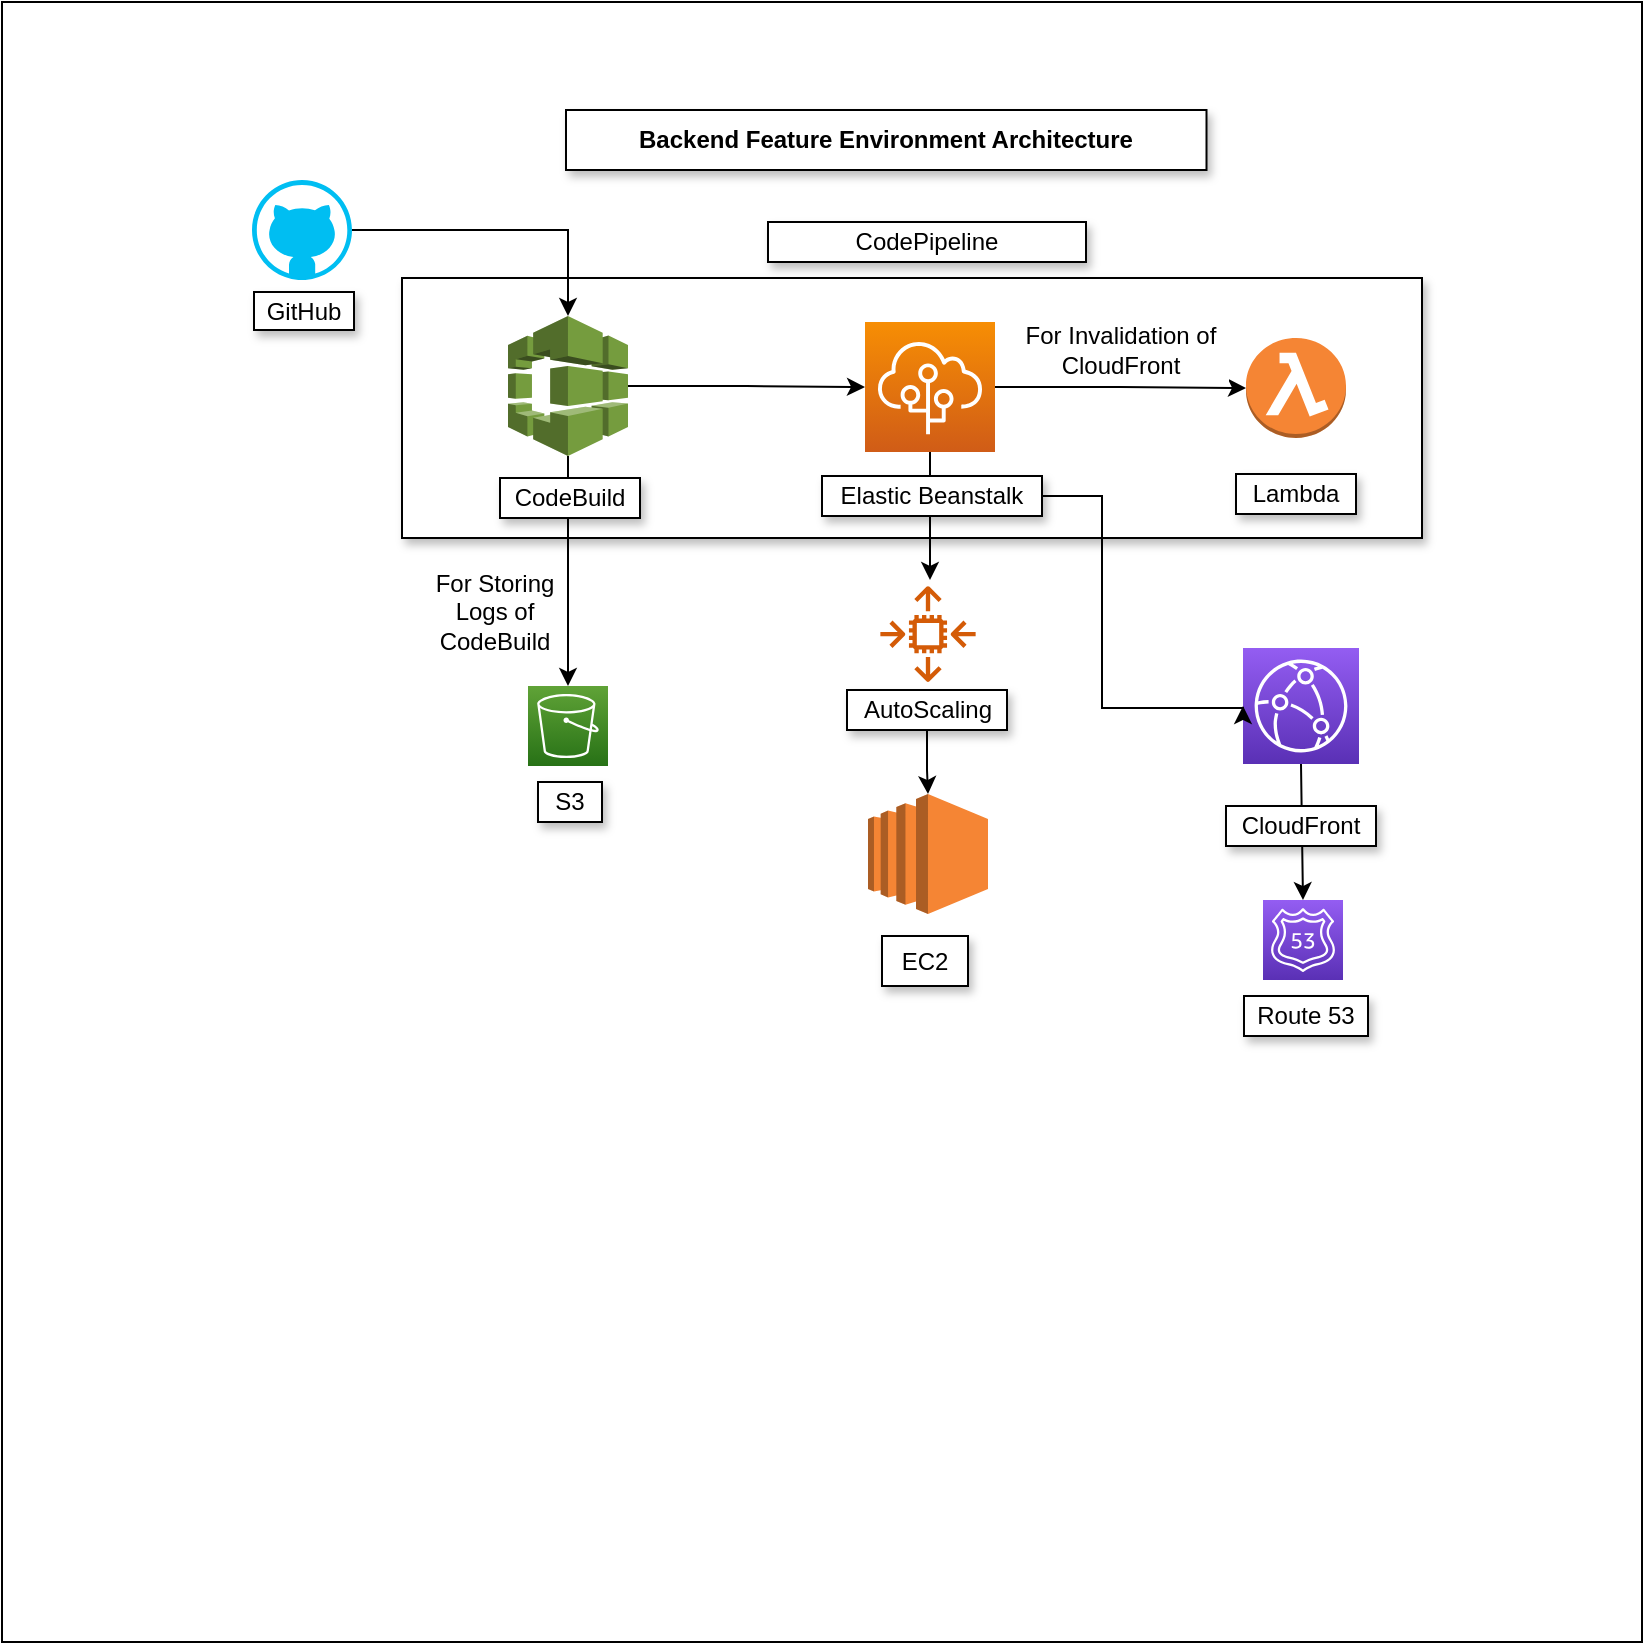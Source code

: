 <mxfile version="20.2.2" type="github">
  <diagram id="Ht1M8jgEwFfnCIfOTk4-" name="Page-1">
    <mxGraphModel dx="946" dy="533" grid="1" gridSize="10" guides="1" tooltips="1" connect="1" arrows="1" fold="1" page="1" pageScale="1" pageWidth="1169" pageHeight="827" math="0" shadow="0">
      <root>
        <mxCell id="0" />
        <mxCell id="1" parent="0" />
        <mxCell id="WpAioB1oIcQafXRasI7H-4" value="" style="whiteSpace=wrap;html=1;aspect=fixed;" vertex="1" parent="1">
          <mxGeometry x="180" y="10" width="820" height="820" as="geometry" />
        </mxCell>
        <mxCell id="WpAioB1oIcQafXRasI7H-12" value="" style="sketch=0;outlineConnect=0;fontColor=#232F3E;gradientColor=none;fillColor=#D45B07;strokeColor=none;dashed=0;verticalLabelPosition=bottom;verticalAlign=top;align=center;html=1;fontSize=12;fontStyle=0;aspect=fixed;pointerEvents=1;shape=mxgraph.aws4.auto_scaling2;" vertex="1" parent="1">
          <mxGeometry x="619" y="302" width="48" height="48" as="geometry" />
        </mxCell>
        <mxCell id="WpAioB1oIcQafXRasI7H-54" value="" style="edgeStyle=orthogonalEdgeStyle;rounded=0;orthogonalLoop=1;jettySize=auto;html=1;" edge="1" parent="1" source="WpAioB1oIcQafXRasI7H-13" target="WpAioB1oIcQafXRasI7H-14">
          <mxGeometry relative="1" as="geometry" />
        </mxCell>
        <mxCell id="WpAioB1oIcQafXRasI7H-13" value="AutoScaling" style="rounded=0;whiteSpace=wrap;html=1;shadow=1;" vertex="1" parent="1">
          <mxGeometry x="602.5" y="354" width="80" height="20" as="geometry" />
        </mxCell>
        <mxCell id="WpAioB1oIcQafXRasI7H-14" value="" style="outlineConnect=0;dashed=0;verticalLabelPosition=bottom;verticalAlign=top;align=center;html=1;shape=mxgraph.aws3.ec2;fillColor=#F58534;gradientColor=none;" vertex="1" parent="1">
          <mxGeometry x="613" y="406" width="60" height="60" as="geometry" />
        </mxCell>
        <mxCell id="WpAioB1oIcQafXRasI7H-15" value="EC2" style="rounded=0;whiteSpace=wrap;html=1;shadow=1;" vertex="1" parent="1">
          <mxGeometry x="620" y="477" width="43" height="25" as="geometry" />
        </mxCell>
        <mxCell id="WpAioB1oIcQafXRasI7H-18" value="" style="sketch=0;points=[[0,0,0],[0.25,0,0],[0.5,0,0],[0.75,0,0],[1,0,0],[0,1,0],[0.25,1,0],[0.5,1,0],[0.75,1,0],[1,1,0],[0,0.25,0],[0,0.5,0],[0,0.75,0],[1,0.25,0],[1,0.5,0],[1,0.75,0]];outlineConnect=0;fontColor=#232F3E;gradientColor=#60A337;gradientDirection=north;fillColor=#277116;strokeColor=#ffffff;dashed=0;verticalLabelPosition=bottom;verticalAlign=top;align=center;html=1;fontSize=12;fontStyle=0;aspect=fixed;shape=mxgraph.aws4.resourceIcon;resIcon=mxgraph.aws4.s3;" vertex="1" parent="1">
          <mxGeometry x="443" y="352" width="40" height="40" as="geometry" />
        </mxCell>
        <mxCell id="WpAioB1oIcQafXRasI7H-59" value="" style="edgeStyle=orthogonalEdgeStyle;rounded=0;orthogonalLoop=1;jettySize=auto;html=1;entryX=0.5;entryY=0;entryDx=0;entryDy=0;entryPerimeter=0;" edge="1" parent="1" target="WpAioB1oIcQafXRasI7H-57">
          <mxGeometry relative="1" as="geometry">
            <mxPoint x="829.5" y="391" as="sourcePoint" />
            <mxPoint x="829.5" y="452" as="targetPoint" />
          </mxGeometry>
        </mxCell>
        <mxCell id="WpAioB1oIcQafXRasI7H-21" value="" style="sketch=0;points=[[0,0,0],[0.25,0,0],[0.5,0,0],[0.75,0,0],[1,0,0],[0,1,0],[0.25,1,0],[0.5,1,0],[0.75,1,0],[1,1,0],[0,0.25,0],[0,0.5,0],[0,0.75,0],[1,0.25,0],[1,0.5,0],[1,0.75,0]];outlineConnect=0;fontColor=#232F3E;gradientColor=#945DF2;gradientDirection=north;fillColor=#5A30B5;strokeColor=#ffffff;dashed=0;verticalLabelPosition=bottom;verticalAlign=top;align=center;html=1;fontSize=12;fontStyle=0;aspect=fixed;shape=mxgraph.aws4.resourceIcon;resIcon=mxgraph.aws4.cloudfront;" vertex="1" parent="1">
          <mxGeometry x="800.5" y="333" width="58" height="58" as="geometry" />
        </mxCell>
        <mxCell id="WpAioB1oIcQafXRasI7H-28" value="" style="rounded=0;whiteSpace=wrap;html=1;shadow=1;" vertex="1" parent="1">
          <mxGeometry x="380" y="148" width="510" height="130" as="geometry" />
        </mxCell>
        <mxCell id="WpAioB1oIcQafXRasI7H-30" value="" style="edgeStyle=orthogonalEdgeStyle;rounded=0;orthogonalLoop=1;jettySize=auto;html=1;" edge="1" parent="1" source="WpAioB1oIcQafXRasI7H-31" target="WpAioB1oIcQafXRasI7H-33">
          <mxGeometry relative="1" as="geometry" />
        </mxCell>
        <mxCell id="WpAioB1oIcQafXRasI7H-31" value="" style="verticalLabelPosition=bottom;html=1;verticalAlign=top;align=center;strokeColor=none;fillColor=#00BEF2;shape=mxgraph.azure.github_code;pointerEvents=1;" vertex="1" parent="1">
          <mxGeometry x="305" y="99" width="50" height="50" as="geometry" />
        </mxCell>
        <mxCell id="WpAioB1oIcQafXRasI7H-32" style="edgeStyle=orthogonalEdgeStyle;rounded=0;orthogonalLoop=1;jettySize=auto;html=1;" edge="1" parent="1" source="WpAioB1oIcQafXRasI7H-33" target="WpAioB1oIcQafXRasI7H-37">
          <mxGeometry relative="1" as="geometry" />
        </mxCell>
        <mxCell id="WpAioB1oIcQafXRasI7H-45" style="edgeStyle=orthogonalEdgeStyle;rounded=0;orthogonalLoop=1;jettySize=auto;html=1;entryX=0.5;entryY=0;entryDx=0;entryDy=0;" edge="1" parent="1" source="WpAioB1oIcQafXRasI7H-33" target="WpAioB1oIcQafXRasI7H-34">
          <mxGeometry relative="1" as="geometry" />
        </mxCell>
        <mxCell id="WpAioB1oIcQafXRasI7H-33" value="" style="outlineConnect=0;dashed=0;verticalLabelPosition=bottom;verticalAlign=top;align=center;html=1;shape=mxgraph.aws3.codebuild;fillColor=#759C3E;gradientColor=none;" vertex="1" parent="1">
          <mxGeometry x="433" y="167" width="60" height="70" as="geometry" />
        </mxCell>
        <mxCell id="WpAioB1oIcQafXRasI7H-43" value="" style="edgeStyle=orthogonalEdgeStyle;rounded=0;orthogonalLoop=1;jettySize=auto;html=1;entryX=0.5;entryY=0;entryDx=0;entryDy=0;entryPerimeter=0;" edge="1" parent="1" target="WpAioB1oIcQafXRasI7H-18">
          <mxGeometry relative="1" as="geometry">
            <mxPoint x="468" y="268" as="sourcePoint" />
            <mxPoint x="463" y="343" as="targetPoint" />
            <Array as="points">
              <mxPoint x="463" y="268" />
            </Array>
          </mxGeometry>
        </mxCell>
        <mxCell id="WpAioB1oIcQafXRasI7H-34" value="CodeBuild" style="rounded=0;whiteSpace=wrap;html=1;shadow=1;" vertex="1" parent="1">
          <mxGeometry x="429" y="248" width="70" height="20" as="geometry" />
        </mxCell>
        <mxCell id="WpAioB1oIcQafXRasI7H-35" value="" style="outlineConnect=0;dashed=0;verticalLabelPosition=bottom;verticalAlign=top;align=center;html=1;shape=mxgraph.aws3.lambda_function;fillColor=#F58534;gradientColor=none;" vertex="1" parent="1">
          <mxGeometry x="802" y="178" width="50" height="50" as="geometry" />
        </mxCell>
        <mxCell id="WpAioB1oIcQafXRasI7H-36" style="edgeStyle=orthogonalEdgeStyle;rounded=0;orthogonalLoop=1;jettySize=auto;html=1;" edge="1" parent="1" source="WpAioB1oIcQafXRasI7H-37" target="WpAioB1oIcQafXRasI7H-35">
          <mxGeometry relative="1" as="geometry" />
        </mxCell>
        <mxCell id="WpAioB1oIcQafXRasI7H-53" value="" style="edgeStyle=orthogonalEdgeStyle;rounded=0;orthogonalLoop=1;jettySize=auto;html=1;" edge="1" parent="1" source="WpAioB1oIcQafXRasI7H-37" target="WpAioB1oIcQafXRasI7H-38">
          <mxGeometry relative="1" as="geometry" />
        </mxCell>
        <mxCell id="WpAioB1oIcQafXRasI7H-37" value="" style="sketch=0;points=[[0,0,0],[0.25,0,0],[0.5,0,0],[0.75,0,0],[1,0,0],[0,1,0],[0.25,1,0],[0.5,1,0],[0.75,1,0],[1,1,0],[0,0.25,0],[0,0.5,0],[0,0.75,0],[1,0.25,0],[1,0.5,0],[1,0.75,0]];outlineConnect=0;fontColor=#232F3E;gradientColor=#F78E04;gradientDirection=north;fillColor=#D05C17;strokeColor=#ffffff;dashed=0;verticalLabelPosition=bottom;verticalAlign=top;align=center;html=1;fontSize=12;fontStyle=0;aspect=fixed;shape=mxgraph.aws4.resourceIcon;resIcon=mxgraph.aws4.elastic_beanstalk;" vertex="1" parent="1">
          <mxGeometry x="611.5" y="170" width="65" height="65" as="geometry" />
        </mxCell>
        <mxCell id="WpAioB1oIcQafXRasI7H-52" style="edgeStyle=orthogonalEdgeStyle;rounded=0;orthogonalLoop=1;jettySize=auto;html=1;entryX=0;entryY=0.5;entryDx=0;entryDy=0;entryPerimeter=0;" edge="1" parent="1" source="WpAioB1oIcQafXRasI7H-38" target="WpAioB1oIcQafXRasI7H-21">
          <mxGeometry relative="1" as="geometry">
            <Array as="points">
              <mxPoint x="730" y="257" />
              <mxPoint x="730" y="363" />
            </Array>
          </mxGeometry>
        </mxCell>
        <mxCell id="WpAioB1oIcQafXRasI7H-56" value="" style="edgeStyle=orthogonalEdgeStyle;rounded=0;orthogonalLoop=1;jettySize=auto;html=1;" edge="1" parent="1">
          <mxGeometry relative="1" as="geometry">
            <mxPoint x="644" y="254" as="sourcePoint" />
            <mxPoint x="644" y="299" as="targetPoint" />
          </mxGeometry>
        </mxCell>
        <mxCell id="WpAioB1oIcQafXRasI7H-38" value="Elastic Beanstalk" style="rounded=0;whiteSpace=wrap;html=1;shadow=1;" vertex="1" parent="1">
          <mxGeometry x="590" y="247" width="110" height="20" as="geometry" />
        </mxCell>
        <mxCell id="WpAioB1oIcQafXRasI7H-39" value="Lambda" style="rounded=0;whiteSpace=wrap;html=1;shadow=1;" vertex="1" parent="1">
          <mxGeometry x="797" y="246" width="60" height="20" as="geometry" />
        </mxCell>
        <mxCell id="WpAioB1oIcQafXRasI7H-46" value="For Storing Logs of CodeBuild" style="rounded=0;whiteSpace=wrap;html=1;shadow=0;strokeColor=#FFFFFF;rotation=0;" vertex="1" parent="1">
          <mxGeometry x="394" y="290" width="65" height="49" as="geometry" />
        </mxCell>
        <mxCell id="WpAioB1oIcQafXRasI7H-51" value="S3" style="rounded=0;whiteSpace=wrap;html=1;shadow=1;strokeColor=#000000;" vertex="1" parent="1">
          <mxGeometry x="448" y="400" width="32" height="20" as="geometry" />
        </mxCell>
        <mxCell id="WpAioB1oIcQafXRasI7H-57" value="" style="sketch=0;points=[[0,0,0],[0.25,0,0],[0.5,0,0],[0.75,0,0],[1,0,0],[0,1,0],[0.25,1,0],[0.5,1,0],[0.75,1,0],[1,1,0],[0,0.25,0],[0,0.5,0],[0,0.75,0],[1,0.25,0],[1,0.5,0],[1,0.75,0]];outlineConnect=0;fontColor=#232F3E;gradientColor=#945DF2;gradientDirection=north;fillColor=#5A30B5;strokeColor=#ffffff;dashed=0;verticalLabelPosition=bottom;verticalAlign=top;align=center;html=1;fontSize=12;fontStyle=0;aspect=fixed;shape=mxgraph.aws4.resourceIcon;resIcon=mxgraph.aws4.route_53;" vertex="1" parent="1">
          <mxGeometry x="810.5" y="459" width="40" height="40" as="geometry" />
        </mxCell>
        <mxCell id="WpAioB1oIcQafXRasI7H-58" value="Route 53" style="rounded=0;whiteSpace=wrap;html=1;shadow=1;strokeColor=#000000;" vertex="1" parent="1">
          <mxGeometry x="801" y="507" width="62" height="20" as="geometry" />
        </mxCell>
        <mxCell id="WpAioB1oIcQafXRasI7H-60" value="CloudFront" style="rounded=0;whiteSpace=wrap;html=1;shadow=1;" vertex="1" parent="1">
          <mxGeometry x="792" y="412" width="75" height="20" as="geometry" />
        </mxCell>
        <mxCell id="WpAioB1oIcQafXRasI7H-61" value="For Invalidation of CloudFront" style="rounded=0;whiteSpace=wrap;html=1;shadow=0;strokeColor=#FFFFFF;" vertex="1" parent="1">
          <mxGeometry x="686" y="166" width="107" height="35" as="geometry" />
        </mxCell>
        <mxCell id="WpAioB1oIcQafXRasI7H-63" value="GitHub" style="rounded=0;whiteSpace=wrap;html=1;shadow=1;strokeColor=#000000;" vertex="1" parent="1">
          <mxGeometry x="306" y="155" width="50" height="19" as="geometry" />
        </mxCell>
        <mxCell id="WpAioB1oIcQafXRasI7H-70" value="&lt;b&gt;Backend Feature Environment Architecture&lt;/b&gt;" style="rounded=0;whiteSpace=wrap;html=1;shadow=1;strokeColor=#000000;" vertex="1" parent="1">
          <mxGeometry x="462" y="64" width="320.25" height="30" as="geometry" />
        </mxCell>
        <mxCell id="WpAioB1oIcQafXRasI7H-71" value="CodePipeline" style="rounded=0;whiteSpace=wrap;html=1;shadow=1;strokeColor=#000000;" vertex="1" parent="1">
          <mxGeometry x="563" y="120" width="159" height="20" as="geometry" />
        </mxCell>
      </root>
    </mxGraphModel>
  </diagram>
</mxfile>
